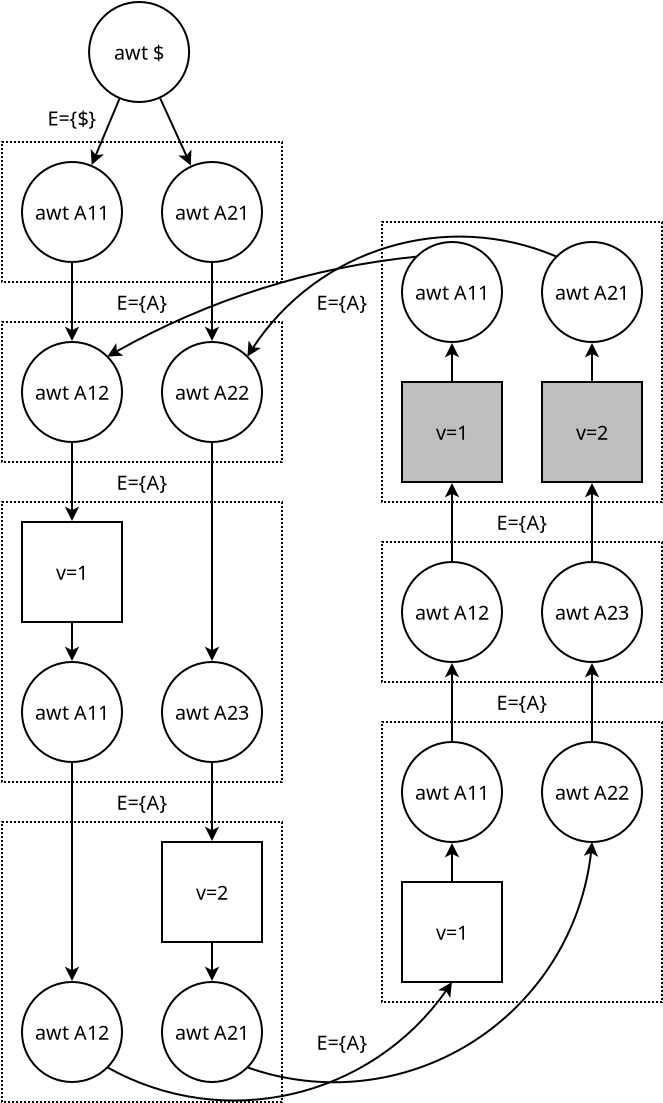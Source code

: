 <?xml version="1.0" encoding="UTF-8"?>
<dia:diagram xmlns:dia="http://www.lysator.liu.se/~alla/dia/">
  <dia:layer name="Background" visible="true" active="true">
    <dia:object type="Standard - Box" version="0" id="O0">
      <dia:attribute name="obj_pos">
        <dia:point val="53,28"/>
      </dia:attribute>
      <dia:attribute name="obj_bb">
        <dia:rectangle val="52.95,27.95;67.05,42.05"/>
      </dia:attribute>
      <dia:attribute name="elem_corner">
        <dia:point val="53,28"/>
      </dia:attribute>
      <dia:attribute name="elem_width">
        <dia:real val="14"/>
      </dia:attribute>
      <dia:attribute name="elem_height">
        <dia:real val="14"/>
      </dia:attribute>
      <dia:attribute name="border_width">
        <dia:real val="0.1"/>
      </dia:attribute>
      <dia:attribute name="show_background">
        <dia:boolean val="true"/>
      </dia:attribute>
      <dia:attribute name="line_style">
        <dia:enum val="4"/>
      </dia:attribute>
    </dia:object>
    <dia:object type="Standard - Box" version="0" id="O1">
      <dia:attribute name="obj_pos">
        <dia:point val="53,3"/>
      </dia:attribute>
      <dia:attribute name="obj_bb">
        <dia:rectangle val="52.95,2.95;67.05,17.05"/>
      </dia:attribute>
      <dia:attribute name="elem_corner">
        <dia:point val="53,3"/>
      </dia:attribute>
      <dia:attribute name="elem_width">
        <dia:real val="14"/>
      </dia:attribute>
      <dia:attribute name="elem_height">
        <dia:real val="14"/>
      </dia:attribute>
      <dia:attribute name="border_width">
        <dia:real val="0.1"/>
      </dia:attribute>
      <dia:attribute name="show_background">
        <dia:boolean val="true"/>
      </dia:attribute>
      <dia:attribute name="line_style">
        <dia:enum val="4"/>
      </dia:attribute>
    </dia:object>
    <dia:object type="Standard - Ellipse" version="0" id="O2">
      <dia:attribute name="obj_pos">
        <dia:point val="54,4"/>
      </dia:attribute>
      <dia:attribute name="obj_bb">
        <dia:rectangle val="53.95,3.95;59.05,9.05"/>
      </dia:attribute>
      <dia:attribute name="elem_corner">
        <dia:point val="54,4"/>
      </dia:attribute>
      <dia:attribute name="elem_width">
        <dia:real val="5"/>
      </dia:attribute>
      <dia:attribute name="elem_height">
        <dia:real val="5"/>
      </dia:attribute>
    </dia:object>
    <dia:object type="Standard - Text" version="1" id="O3">
      <dia:attribute name="obj_pos">
        <dia:point val="56.5,6.5"/>
      </dia:attribute>
      <dia:attribute name="obj_bb">
        <dia:rectangle val="54.477,5.924;58.523,7.076"/>
      </dia:attribute>
      <dia:attribute name="text">
        <dia:composite type="text">
          <dia:attribute name="string">
            <dia:string>#awt A11#</dia:string>
          </dia:attribute>
          <dia:attribute name="font">
            <dia:font family="sans" style="0" name="Helvetica"/>
          </dia:attribute>
          <dia:attribute name="height">
            <dia:real val="1.235"/>
          </dia:attribute>
          <dia:attribute name="pos">
            <dia:point val="56.5,6.841"/>
          </dia:attribute>
          <dia:attribute name="color">
            <dia:color val="#000000"/>
          </dia:attribute>
          <dia:attribute name="alignment">
            <dia:enum val="1"/>
          </dia:attribute>
        </dia:composite>
      </dia:attribute>
      <dia:attribute name="valign">
        <dia:enum val="2"/>
      </dia:attribute>
      <dia:connections>
        <dia:connection handle="0" to="O2" connection="8"/>
      </dia:connections>
    </dia:object>
    <dia:object type="Standard - Ellipse" version="0" id="O4">
      <dia:attribute name="obj_pos">
        <dia:point val="61,4"/>
      </dia:attribute>
      <dia:attribute name="obj_bb">
        <dia:rectangle val="60.95,3.95;66.05,9.05"/>
      </dia:attribute>
      <dia:attribute name="elem_corner">
        <dia:point val="61,4"/>
      </dia:attribute>
      <dia:attribute name="elem_width">
        <dia:real val="5"/>
      </dia:attribute>
      <dia:attribute name="elem_height">
        <dia:real val="5"/>
      </dia:attribute>
    </dia:object>
    <dia:object type="Standard - Text" version="1" id="O5">
      <dia:attribute name="obj_pos">
        <dia:point val="63.5,6.5"/>
      </dia:attribute>
      <dia:attribute name="obj_bb">
        <dia:rectangle val="61.477,5.924;65.522,7.076"/>
      </dia:attribute>
      <dia:attribute name="text">
        <dia:composite type="text">
          <dia:attribute name="string">
            <dia:string>#awt A21#</dia:string>
          </dia:attribute>
          <dia:attribute name="font">
            <dia:font family="sans" style="0" name="Helvetica"/>
          </dia:attribute>
          <dia:attribute name="height">
            <dia:real val="1.235"/>
          </dia:attribute>
          <dia:attribute name="pos">
            <dia:point val="63.5,6.841"/>
          </dia:attribute>
          <dia:attribute name="color">
            <dia:color val="#000000"/>
          </dia:attribute>
          <dia:attribute name="alignment">
            <dia:enum val="1"/>
          </dia:attribute>
        </dia:composite>
      </dia:attribute>
      <dia:attribute name="valign">
        <dia:enum val="2"/>
      </dia:attribute>
      <dia:connections>
        <dia:connection handle="0" to="O4" connection="8"/>
      </dia:connections>
    </dia:object>
    <dia:object type="Standard - Line" version="0" id="O6">
      <dia:attribute name="obj_pos">
        <dia:point val="56.5,10.95"/>
      </dia:attribute>
      <dia:attribute name="obj_bb">
        <dia:rectangle val="56.138,8.938;56.862,11.0"/>
      </dia:attribute>
      <dia:attribute name="conn_endpoints">
        <dia:point val="56.5,10.95"/>
        <dia:point val="56.5,9.05"/>
      </dia:attribute>
      <dia:attribute name="numcp">
        <dia:int val="1"/>
      </dia:attribute>
      <dia:attribute name="end_arrow">
        <dia:enum val="22"/>
      </dia:attribute>
      <dia:attribute name="end_arrow_length">
        <dia:real val="0.5"/>
      </dia:attribute>
      <dia:attribute name="end_arrow_width">
        <dia:real val="0.5"/>
      </dia:attribute>
      <dia:connections>
        <dia:connection handle="0" to="O7" connection="8"/>
        <dia:connection handle="1" to="O2" connection="8"/>
      </dia:connections>
    </dia:object>
    <dia:object type="Standard - Box" version="0" id="O7">
      <dia:attribute name="obj_pos">
        <dia:point val="54,11"/>
      </dia:attribute>
      <dia:attribute name="obj_bb">
        <dia:rectangle val="53.95,10.95;59.05,16.05"/>
      </dia:attribute>
      <dia:attribute name="elem_corner">
        <dia:point val="54,11"/>
      </dia:attribute>
      <dia:attribute name="elem_width">
        <dia:real val="5"/>
      </dia:attribute>
      <dia:attribute name="elem_height">
        <dia:real val="5"/>
      </dia:attribute>
      <dia:attribute name="border_width">
        <dia:real val="0.1"/>
      </dia:attribute>
      <dia:attribute name="inner_color">
        <dia:color val="#bfbfbf"/>
      </dia:attribute>
      <dia:attribute name="show_background">
        <dia:boolean val="true"/>
      </dia:attribute>
    </dia:object>
    <dia:object type="Standard - Text" version="1" id="O8">
      <dia:attribute name="obj_pos">
        <dia:point val="56.5,13.5"/>
      </dia:attribute>
      <dia:attribute name="obj_bb">
        <dia:rectangle val="55.48,12.924;57.52,14.076"/>
      </dia:attribute>
      <dia:attribute name="text">
        <dia:composite type="text">
          <dia:attribute name="string">
            <dia:string>#v=1#</dia:string>
          </dia:attribute>
          <dia:attribute name="font">
            <dia:font family="sans" style="0" name="Helvetica"/>
          </dia:attribute>
          <dia:attribute name="height">
            <dia:real val="1.235"/>
          </dia:attribute>
          <dia:attribute name="pos">
            <dia:point val="56.5,13.841"/>
          </dia:attribute>
          <dia:attribute name="color">
            <dia:color val="#000000"/>
          </dia:attribute>
          <dia:attribute name="alignment">
            <dia:enum val="1"/>
          </dia:attribute>
        </dia:composite>
      </dia:attribute>
      <dia:attribute name="valign">
        <dia:enum val="2"/>
      </dia:attribute>
      <dia:connections>
        <dia:connection handle="0" to="O7" connection="8"/>
      </dia:connections>
    </dia:object>
    <dia:group>
      <dia:object type="Standard - Box" version="0" id="O9">
        <dia:attribute name="obj_pos">
          <dia:point val="61,11"/>
        </dia:attribute>
        <dia:attribute name="obj_bb">
          <dia:rectangle val="60.95,10.95;66.05,16.05"/>
        </dia:attribute>
        <dia:attribute name="elem_corner">
          <dia:point val="61,11"/>
        </dia:attribute>
        <dia:attribute name="elem_width">
          <dia:real val="5"/>
        </dia:attribute>
        <dia:attribute name="elem_height">
          <dia:real val="5"/>
        </dia:attribute>
        <dia:attribute name="border_width">
          <dia:real val="0.1"/>
        </dia:attribute>
        <dia:attribute name="inner_color">
          <dia:color val="#bfbfbf"/>
        </dia:attribute>
        <dia:attribute name="show_background">
          <dia:boolean val="true"/>
        </dia:attribute>
      </dia:object>
      <dia:object type="Standard - Text" version="1" id="O10">
        <dia:attribute name="obj_pos">
          <dia:point val="63.5,13.5"/>
        </dia:attribute>
        <dia:attribute name="obj_bb">
          <dia:rectangle val="62.48,12.924;64.52,14.076"/>
        </dia:attribute>
        <dia:attribute name="text">
          <dia:composite type="text">
            <dia:attribute name="string">
              <dia:string>#v=2#</dia:string>
            </dia:attribute>
            <dia:attribute name="font">
              <dia:font family="sans" style="0" name="Helvetica"/>
            </dia:attribute>
            <dia:attribute name="height">
              <dia:real val="1.235"/>
            </dia:attribute>
            <dia:attribute name="pos">
              <dia:point val="63.5,13.841"/>
            </dia:attribute>
            <dia:attribute name="color">
              <dia:color val="#000000"/>
            </dia:attribute>
            <dia:attribute name="alignment">
              <dia:enum val="1"/>
            </dia:attribute>
          </dia:composite>
        </dia:attribute>
        <dia:attribute name="valign">
          <dia:enum val="2"/>
        </dia:attribute>
        <dia:connections>
          <dia:connection handle="0" to="O9" connection="8"/>
        </dia:connections>
      </dia:object>
    </dia:group>
    <dia:object type="Standard - Line" version="0" id="O11">
      <dia:attribute name="obj_pos">
        <dia:point val="63.5,10.95"/>
      </dia:attribute>
      <dia:attribute name="obj_bb">
        <dia:rectangle val="63.138,8.938;63.862,11.0"/>
      </dia:attribute>
      <dia:attribute name="conn_endpoints">
        <dia:point val="63.5,10.95"/>
        <dia:point val="63.5,9.05"/>
      </dia:attribute>
      <dia:attribute name="numcp">
        <dia:int val="1"/>
      </dia:attribute>
      <dia:attribute name="end_arrow">
        <dia:enum val="22"/>
      </dia:attribute>
      <dia:attribute name="end_arrow_length">
        <dia:real val="0.5"/>
      </dia:attribute>
      <dia:attribute name="end_arrow_width">
        <dia:real val="0.5"/>
      </dia:attribute>
      <dia:connections>
        <dia:connection handle="0" to="O9" connection="8"/>
        <dia:connection handle="1" to="O4" connection="8"/>
      </dia:connections>
    </dia:object>
    <dia:group>
      <dia:object type="Standard - Box" version="0" id="O12">
        <dia:attribute name="obj_pos">
          <dia:point val="34,33"/>
        </dia:attribute>
        <dia:attribute name="obj_bb">
          <dia:rectangle val="33.95,32.95;48.05,47.05"/>
        </dia:attribute>
        <dia:attribute name="elem_corner">
          <dia:point val="34,33"/>
        </dia:attribute>
        <dia:attribute name="elem_width">
          <dia:real val="14"/>
        </dia:attribute>
        <dia:attribute name="elem_height">
          <dia:real val="14"/>
        </dia:attribute>
        <dia:attribute name="border_width">
          <dia:real val="0.1"/>
        </dia:attribute>
        <dia:attribute name="show_background">
          <dia:boolean val="true"/>
        </dia:attribute>
        <dia:attribute name="line_style">
          <dia:enum val="4"/>
        </dia:attribute>
      </dia:object>
      <dia:object type="Standard - Ellipse" version="0" id="O13">
        <dia:attribute name="obj_pos">
          <dia:point val="35,41"/>
        </dia:attribute>
        <dia:attribute name="obj_bb">
          <dia:rectangle val="34.95,40.95;40.05,46.05"/>
        </dia:attribute>
        <dia:attribute name="elem_corner">
          <dia:point val="35,41"/>
        </dia:attribute>
        <dia:attribute name="elem_width">
          <dia:real val="5"/>
        </dia:attribute>
        <dia:attribute name="elem_height">
          <dia:real val="5"/>
        </dia:attribute>
      </dia:object>
      <dia:object type="Standard - Text" version="1" id="O14">
        <dia:attribute name="obj_pos">
          <dia:point val="37.5,43.5"/>
        </dia:attribute>
        <dia:attribute name="obj_bb">
          <dia:rectangle val="35.477,42.924;39.523,44.076"/>
        </dia:attribute>
        <dia:attribute name="text">
          <dia:composite type="text">
            <dia:attribute name="string">
              <dia:string>#awt A12#</dia:string>
            </dia:attribute>
            <dia:attribute name="font">
              <dia:font family="sans" style="0" name="Helvetica"/>
            </dia:attribute>
            <dia:attribute name="height">
              <dia:real val="1.235"/>
            </dia:attribute>
            <dia:attribute name="pos">
              <dia:point val="37.5,43.841"/>
            </dia:attribute>
            <dia:attribute name="color">
              <dia:color val="#000000"/>
            </dia:attribute>
            <dia:attribute name="alignment">
              <dia:enum val="1"/>
            </dia:attribute>
          </dia:composite>
        </dia:attribute>
        <dia:attribute name="valign">
          <dia:enum val="2"/>
        </dia:attribute>
        <dia:connections>
          <dia:connection handle="0" to="O13" connection="8"/>
        </dia:connections>
      </dia:object>
      <dia:object type="Standard - Ellipse" version="0" id="O15">
        <dia:attribute name="obj_pos">
          <dia:point val="42,41"/>
        </dia:attribute>
        <dia:attribute name="obj_bb">
          <dia:rectangle val="41.95,40.95;47.05,46.05"/>
        </dia:attribute>
        <dia:attribute name="elem_corner">
          <dia:point val="42,41"/>
        </dia:attribute>
        <dia:attribute name="elem_width">
          <dia:real val="5"/>
        </dia:attribute>
        <dia:attribute name="elem_height">
          <dia:real val="5"/>
        </dia:attribute>
      </dia:object>
      <dia:object type="Standard - Text" version="1" id="O16">
        <dia:attribute name="obj_pos">
          <dia:point val="44.5,43.5"/>
        </dia:attribute>
        <dia:attribute name="obj_bb">
          <dia:rectangle val="42.477,42.924;46.523,44.076"/>
        </dia:attribute>
        <dia:attribute name="text">
          <dia:composite type="text">
            <dia:attribute name="string">
              <dia:string>#awt A21#</dia:string>
            </dia:attribute>
            <dia:attribute name="font">
              <dia:font family="sans" style="0" name="Helvetica"/>
            </dia:attribute>
            <dia:attribute name="height">
              <dia:real val="1.235"/>
            </dia:attribute>
            <dia:attribute name="pos">
              <dia:point val="44.5,43.841"/>
            </dia:attribute>
            <dia:attribute name="color">
              <dia:color val="#000000"/>
            </dia:attribute>
            <dia:attribute name="alignment">
              <dia:enum val="1"/>
            </dia:attribute>
          </dia:composite>
        </dia:attribute>
        <dia:attribute name="valign">
          <dia:enum val="2"/>
        </dia:attribute>
        <dia:connections>
          <dia:connection handle="0" to="O15" connection="8"/>
        </dia:connections>
      </dia:object>
      <dia:object type="Standard - Line" version="0" id="O17">
        <dia:attribute name="obj_pos">
          <dia:point val="44.5,39.049"/>
        </dia:attribute>
        <dia:attribute name="obj_bb">
          <dia:rectangle val="44.138,38.999;44.862,41.062"/>
        </dia:attribute>
        <dia:attribute name="conn_endpoints">
          <dia:point val="44.5,39.049"/>
          <dia:point val="44.5,40.95"/>
        </dia:attribute>
        <dia:attribute name="numcp">
          <dia:int val="1"/>
        </dia:attribute>
        <dia:attribute name="end_arrow">
          <dia:enum val="22"/>
        </dia:attribute>
        <dia:attribute name="end_arrow_length">
          <dia:real val="0.5"/>
        </dia:attribute>
        <dia:attribute name="end_arrow_width">
          <dia:real val="0.5"/>
        </dia:attribute>
        <dia:connections>
          <dia:connection handle="1" to="O15" connection="8"/>
        </dia:connections>
      </dia:object>
      <dia:group>
        <dia:object type="Standard - Box" version="0" id="O18">
          <dia:attribute name="obj_pos">
            <dia:point val="42,34"/>
          </dia:attribute>
          <dia:attribute name="obj_bb">
            <dia:rectangle val="41.95,33.95;47.05,39.05"/>
          </dia:attribute>
          <dia:attribute name="elem_corner">
            <dia:point val="42,34"/>
          </dia:attribute>
          <dia:attribute name="elem_width">
            <dia:real val="5"/>
          </dia:attribute>
          <dia:attribute name="elem_height">
            <dia:real val="5"/>
          </dia:attribute>
          <dia:attribute name="show_background">
            <dia:boolean val="true"/>
          </dia:attribute>
        </dia:object>
        <dia:object type="Standard - Text" version="1" id="O19">
          <dia:attribute name="obj_pos">
            <dia:point val="44.5,36.5"/>
          </dia:attribute>
          <dia:attribute name="obj_bb">
            <dia:rectangle val="43.48,35.924;45.52,37.076"/>
          </dia:attribute>
          <dia:attribute name="text">
            <dia:composite type="text">
              <dia:attribute name="string">
                <dia:string>#v=2#</dia:string>
              </dia:attribute>
              <dia:attribute name="font">
                <dia:font family="sans" style="0" name="Helvetica"/>
              </dia:attribute>
              <dia:attribute name="height">
                <dia:real val="1.235"/>
              </dia:attribute>
              <dia:attribute name="pos">
                <dia:point val="44.5,36.841"/>
              </dia:attribute>
              <dia:attribute name="color">
                <dia:color val="#000000"/>
              </dia:attribute>
              <dia:attribute name="alignment">
                <dia:enum val="1"/>
              </dia:attribute>
            </dia:composite>
          </dia:attribute>
          <dia:attribute name="valign">
            <dia:enum val="2"/>
          </dia:attribute>
          <dia:connections>
            <dia:connection handle="0" to="O18" connection="8"/>
          </dia:connections>
        </dia:object>
      </dia:group>
    </dia:group>
    <dia:group>
      <dia:object type="Standard - Box" version="0" id="O20">
        <dia:attribute name="obj_pos">
          <dia:point val="34,17"/>
        </dia:attribute>
        <dia:attribute name="obj_bb">
          <dia:rectangle val="33.95,16.95;48.05,31.05"/>
        </dia:attribute>
        <dia:attribute name="elem_corner">
          <dia:point val="34,17"/>
        </dia:attribute>
        <dia:attribute name="elem_width">
          <dia:real val="14"/>
        </dia:attribute>
        <dia:attribute name="elem_height">
          <dia:real val="14"/>
        </dia:attribute>
        <dia:attribute name="border_width">
          <dia:real val="0.1"/>
        </dia:attribute>
        <dia:attribute name="show_background">
          <dia:boolean val="true"/>
        </dia:attribute>
        <dia:attribute name="line_style">
          <dia:enum val="4"/>
        </dia:attribute>
      </dia:object>
      <dia:object type="Standard - Ellipse" version="0" id="O21">
        <dia:attribute name="obj_pos">
          <dia:point val="35,25"/>
        </dia:attribute>
        <dia:attribute name="obj_bb">
          <dia:rectangle val="34.95,24.95;40.05,30.05"/>
        </dia:attribute>
        <dia:attribute name="elem_corner">
          <dia:point val="35,25"/>
        </dia:attribute>
        <dia:attribute name="elem_width">
          <dia:real val="5"/>
        </dia:attribute>
        <dia:attribute name="elem_height">
          <dia:real val="5"/>
        </dia:attribute>
      </dia:object>
      <dia:object type="Standard - Text" version="1" id="O22">
        <dia:attribute name="obj_pos">
          <dia:point val="37.5,27.5"/>
        </dia:attribute>
        <dia:attribute name="obj_bb">
          <dia:rectangle val="35.477,26.924;39.523,28.076"/>
        </dia:attribute>
        <dia:attribute name="text">
          <dia:composite type="text">
            <dia:attribute name="string">
              <dia:string>#awt A11#</dia:string>
            </dia:attribute>
            <dia:attribute name="font">
              <dia:font family="sans" style="0" name="Helvetica"/>
            </dia:attribute>
            <dia:attribute name="height">
              <dia:real val="1.235"/>
            </dia:attribute>
            <dia:attribute name="pos">
              <dia:point val="37.5,27.841"/>
            </dia:attribute>
            <dia:attribute name="color">
              <dia:color val="#000000"/>
            </dia:attribute>
            <dia:attribute name="alignment">
              <dia:enum val="1"/>
            </dia:attribute>
          </dia:composite>
        </dia:attribute>
        <dia:attribute name="valign">
          <dia:enum val="2"/>
        </dia:attribute>
        <dia:connections>
          <dia:connection handle="0" to="O21" connection="8"/>
        </dia:connections>
      </dia:object>
      <dia:object type="Standard - Ellipse" version="0" id="O23">
        <dia:attribute name="obj_pos">
          <dia:point val="42,25"/>
        </dia:attribute>
        <dia:attribute name="obj_bb">
          <dia:rectangle val="41.95,24.95;47.05,30.05"/>
        </dia:attribute>
        <dia:attribute name="elem_corner">
          <dia:point val="42,25"/>
        </dia:attribute>
        <dia:attribute name="elem_width">
          <dia:real val="5"/>
        </dia:attribute>
        <dia:attribute name="elem_height">
          <dia:real val="5"/>
        </dia:attribute>
      </dia:object>
      <dia:object type="Standard - Text" version="1" id="O24">
        <dia:attribute name="obj_pos">
          <dia:point val="44.5,27.5"/>
        </dia:attribute>
        <dia:attribute name="obj_bb">
          <dia:rectangle val="42.477,26.924;46.523,28.076"/>
        </dia:attribute>
        <dia:attribute name="text">
          <dia:composite type="text">
            <dia:attribute name="string">
              <dia:string>#awt A23#</dia:string>
            </dia:attribute>
            <dia:attribute name="font">
              <dia:font family="sans" style="0" name="Helvetica"/>
            </dia:attribute>
            <dia:attribute name="height">
              <dia:real val="1.235"/>
            </dia:attribute>
            <dia:attribute name="pos">
              <dia:point val="44.5,27.841"/>
            </dia:attribute>
            <dia:attribute name="color">
              <dia:color val="#000000"/>
            </dia:attribute>
            <dia:attribute name="alignment">
              <dia:enum val="1"/>
            </dia:attribute>
          </dia:composite>
        </dia:attribute>
        <dia:attribute name="valign">
          <dia:enum val="2"/>
        </dia:attribute>
        <dia:connections>
          <dia:connection handle="0" to="O23" connection="8"/>
        </dia:connections>
      </dia:object>
      <dia:group>
        <dia:object type="Standard - Box" version="0" id="O25">
          <dia:attribute name="obj_pos">
            <dia:point val="35,18"/>
          </dia:attribute>
          <dia:attribute name="obj_bb">
            <dia:rectangle val="34.95,17.95;40.05,23.05"/>
          </dia:attribute>
          <dia:attribute name="elem_corner">
            <dia:point val="35,18"/>
          </dia:attribute>
          <dia:attribute name="elem_width">
            <dia:real val="5"/>
          </dia:attribute>
          <dia:attribute name="elem_height">
            <dia:real val="5"/>
          </dia:attribute>
          <dia:attribute name="show_background">
            <dia:boolean val="true"/>
          </dia:attribute>
        </dia:object>
        <dia:object type="Standard - Text" version="1" id="O26">
          <dia:attribute name="obj_pos">
            <dia:point val="37.5,20.5"/>
          </dia:attribute>
          <dia:attribute name="obj_bb">
            <dia:rectangle val="36.48,19.924;38.52,21.076"/>
          </dia:attribute>
          <dia:attribute name="text">
            <dia:composite type="text">
              <dia:attribute name="string">
                <dia:string>#v=1#</dia:string>
              </dia:attribute>
              <dia:attribute name="font">
                <dia:font family="sans" style="0" name="Helvetica"/>
              </dia:attribute>
              <dia:attribute name="height">
                <dia:real val="1.235"/>
              </dia:attribute>
              <dia:attribute name="pos">
                <dia:point val="37.5,20.841"/>
              </dia:attribute>
              <dia:attribute name="color">
                <dia:color val="#000000"/>
              </dia:attribute>
              <dia:attribute name="alignment">
                <dia:enum val="1"/>
              </dia:attribute>
            </dia:composite>
          </dia:attribute>
          <dia:attribute name="valign">
            <dia:enum val="2"/>
          </dia:attribute>
          <dia:connections>
            <dia:connection handle="0" to="O25" connection="8"/>
          </dia:connections>
        </dia:object>
      </dia:group>
      <dia:object type="Standard - Line" version="0" id="O27">
        <dia:attribute name="obj_pos">
          <dia:point val="37.5,23.049"/>
        </dia:attribute>
        <dia:attribute name="obj_bb">
          <dia:rectangle val="37.138,22.999;37.862,25.062"/>
        </dia:attribute>
        <dia:attribute name="conn_endpoints">
          <dia:point val="37.5,23.049"/>
          <dia:point val="37.5,24.95"/>
        </dia:attribute>
        <dia:attribute name="numcp">
          <dia:int val="1"/>
        </dia:attribute>
        <dia:attribute name="end_arrow">
          <dia:enum val="22"/>
        </dia:attribute>
        <dia:attribute name="end_arrow_length">
          <dia:real val="0.5"/>
        </dia:attribute>
        <dia:attribute name="end_arrow_width">
          <dia:real val="0.5"/>
        </dia:attribute>
        <dia:connections>
          <dia:connection handle="1" to="O21" connection="8"/>
        </dia:connections>
      </dia:object>
    </dia:group>
    <dia:group>
      <dia:object type="Standard - Box" version="0" id="O28">
        <dia:attribute name="obj_pos">
          <dia:point val="53,19"/>
        </dia:attribute>
        <dia:attribute name="obj_bb">
          <dia:rectangle val="52.95,18.95;67.05,26.05"/>
        </dia:attribute>
        <dia:attribute name="elem_corner">
          <dia:point val="53,19"/>
        </dia:attribute>
        <dia:attribute name="elem_width">
          <dia:real val="14"/>
        </dia:attribute>
        <dia:attribute name="elem_height">
          <dia:real val="7"/>
        </dia:attribute>
        <dia:attribute name="border_width">
          <dia:real val="0.1"/>
        </dia:attribute>
        <dia:attribute name="show_background">
          <dia:boolean val="true"/>
        </dia:attribute>
        <dia:attribute name="line_style">
          <dia:enum val="4"/>
        </dia:attribute>
      </dia:object>
      <dia:object type="Standard - Ellipse" version="0" id="O29">
        <dia:attribute name="obj_pos">
          <dia:point val="54,20"/>
        </dia:attribute>
        <dia:attribute name="obj_bb">
          <dia:rectangle val="53.95,19.95;59.05,25.05"/>
        </dia:attribute>
        <dia:attribute name="elem_corner">
          <dia:point val="54,20"/>
        </dia:attribute>
        <dia:attribute name="elem_width">
          <dia:real val="5"/>
        </dia:attribute>
        <dia:attribute name="elem_height">
          <dia:real val="5"/>
        </dia:attribute>
      </dia:object>
      <dia:object type="Standard - Text" version="1" id="O30">
        <dia:attribute name="obj_pos">
          <dia:point val="56.5,22.5"/>
        </dia:attribute>
        <dia:attribute name="obj_bb">
          <dia:rectangle val="54.477,21.924;58.523,23.076"/>
        </dia:attribute>
        <dia:attribute name="text">
          <dia:composite type="text">
            <dia:attribute name="string">
              <dia:string>#awt A12#</dia:string>
            </dia:attribute>
            <dia:attribute name="font">
              <dia:font family="sans" style="0" name="Helvetica"/>
            </dia:attribute>
            <dia:attribute name="height">
              <dia:real val="1.235"/>
            </dia:attribute>
            <dia:attribute name="pos">
              <dia:point val="56.5,22.841"/>
            </dia:attribute>
            <dia:attribute name="color">
              <dia:color val="#000000"/>
            </dia:attribute>
            <dia:attribute name="alignment">
              <dia:enum val="1"/>
            </dia:attribute>
          </dia:composite>
        </dia:attribute>
        <dia:attribute name="valign">
          <dia:enum val="2"/>
        </dia:attribute>
        <dia:connections>
          <dia:connection handle="0" to="O29" connection="8"/>
        </dia:connections>
      </dia:object>
      <dia:object type="Standard - Ellipse" version="0" id="O31">
        <dia:attribute name="obj_pos">
          <dia:point val="61,20"/>
        </dia:attribute>
        <dia:attribute name="obj_bb">
          <dia:rectangle val="60.95,19.95;66.05,25.05"/>
        </dia:attribute>
        <dia:attribute name="elem_corner">
          <dia:point val="61,20"/>
        </dia:attribute>
        <dia:attribute name="elem_width">
          <dia:real val="5"/>
        </dia:attribute>
        <dia:attribute name="elem_height">
          <dia:real val="5"/>
        </dia:attribute>
      </dia:object>
      <dia:object type="Standard - Text" version="1" id="O32">
        <dia:attribute name="obj_pos">
          <dia:point val="63.5,22.5"/>
        </dia:attribute>
        <dia:attribute name="obj_bb">
          <dia:rectangle val="61.477,21.924;65.522,23.076"/>
        </dia:attribute>
        <dia:attribute name="text">
          <dia:composite type="text">
            <dia:attribute name="string">
              <dia:string>#awt A23#</dia:string>
            </dia:attribute>
            <dia:attribute name="font">
              <dia:font family="sans" style="0" name="Helvetica"/>
            </dia:attribute>
            <dia:attribute name="height">
              <dia:real val="1.235"/>
            </dia:attribute>
            <dia:attribute name="pos">
              <dia:point val="63.5,22.841"/>
            </dia:attribute>
            <dia:attribute name="color">
              <dia:color val="#000000"/>
            </dia:attribute>
            <dia:attribute name="alignment">
              <dia:enum val="1"/>
            </dia:attribute>
          </dia:composite>
        </dia:attribute>
        <dia:attribute name="valign">
          <dia:enum val="2"/>
        </dia:attribute>
        <dia:connections>
          <dia:connection handle="0" to="O31" connection="8"/>
        </dia:connections>
      </dia:object>
    </dia:group>
    <dia:group>
      <dia:object type="Standard - Box" version="0" id="O33">
        <dia:attribute name="obj_pos">
          <dia:point val="34,-1"/>
        </dia:attribute>
        <dia:attribute name="obj_bb">
          <dia:rectangle val="33.95,-1.05;48.05,6.05"/>
        </dia:attribute>
        <dia:attribute name="elem_corner">
          <dia:point val="34,-1"/>
        </dia:attribute>
        <dia:attribute name="elem_width">
          <dia:real val="14"/>
        </dia:attribute>
        <dia:attribute name="elem_height">
          <dia:real val="7"/>
        </dia:attribute>
        <dia:attribute name="border_width">
          <dia:real val="0.1"/>
        </dia:attribute>
        <dia:attribute name="show_background">
          <dia:boolean val="true"/>
        </dia:attribute>
        <dia:attribute name="line_style">
          <dia:enum val="4"/>
        </dia:attribute>
      </dia:object>
      <dia:object type="Standard - Ellipse" version="0" id="O34">
        <dia:attribute name="obj_pos">
          <dia:point val="35,0"/>
        </dia:attribute>
        <dia:attribute name="obj_bb">
          <dia:rectangle val="34.95,-0.05;40.05,5.05"/>
        </dia:attribute>
        <dia:attribute name="elem_corner">
          <dia:point val="35,0"/>
        </dia:attribute>
        <dia:attribute name="elem_width">
          <dia:real val="5"/>
        </dia:attribute>
        <dia:attribute name="elem_height">
          <dia:real val="5"/>
        </dia:attribute>
      </dia:object>
      <dia:object type="Standard - Text" version="1" id="O35">
        <dia:attribute name="obj_pos">
          <dia:point val="37.5,2.5"/>
        </dia:attribute>
        <dia:attribute name="obj_bb">
          <dia:rectangle val="35.477,1.924;39.523,3.076"/>
        </dia:attribute>
        <dia:attribute name="text">
          <dia:composite type="text">
            <dia:attribute name="string">
              <dia:string>#awt A11#</dia:string>
            </dia:attribute>
            <dia:attribute name="font">
              <dia:font family="sans" style="0" name="Helvetica"/>
            </dia:attribute>
            <dia:attribute name="height">
              <dia:real val="1.235"/>
            </dia:attribute>
            <dia:attribute name="pos">
              <dia:point val="37.5,2.841"/>
            </dia:attribute>
            <dia:attribute name="color">
              <dia:color val="#000000"/>
            </dia:attribute>
            <dia:attribute name="alignment">
              <dia:enum val="1"/>
            </dia:attribute>
          </dia:composite>
        </dia:attribute>
        <dia:attribute name="valign">
          <dia:enum val="2"/>
        </dia:attribute>
        <dia:connections>
          <dia:connection handle="0" to="O34" connection="8"/>
        </dia:connections>
      </dia:object>
      <dia:object type="Standard - Ellipse" version="0" id="O36">
        <dia:attribute name="obj_pos">
          <dia:point val="42,0"/>
        </dia:attribute>
        <dia:attribute name="obj_bb">
          <dia:rectangle val="41.95,-0.05;47.05,5.05"/>
        </dia:attribute>
        <dia:attribute name="elem_corner">
          <dia:point val="42,0"/>
        </dia:attribute>
        <dia:attribute name="elem_width">
          <dia:real val="5"/>
        </dia:attribute>
        <dia:attribute name="elem_height">
          <dia:real val="5"/>
        </dia:attribute>
      </dia:object>
      <dia:object type="Standard - Text" version="1" id="O37">
        <dia:attribute name="obj_pos">
          <dia:point val="44.5,2.5"/>
        </dia:attribute>
        <dia:attribute name="obj_bb">
          <dia:rectangle val="42.477,1.924;46.523,3.076"/>
        </dia:attribute>
        <dia:attribute name="text">
          <dia:composite type="text">
            <dia:attribute name="string">
              <dia:string>#awt A21#</dia:string>
            </dia:attribute>
            <dia:attribute name="font">
              <dia:font family="sans" style="0" name="Helvetica"/>
            </dia:attribute>
            <dia:attribute name="height">
              <dia:real val="1.235"/>
            </dia:attribute>
            <dia:attribute name="pos">
              <dia:point val="44.5,2.841"/>
            </dia:attribute>
            <dia:attribute name="color">
              <dia:color val="#000000"/>
            </dia:attribute>
            <dia:attribute name="alignment">
              <dia:enum val="1"/>
            </dia:attribute>
          </dia:composite>
        </dia:attribute>
        <dia:attribute name="valign">
          <dia:enum val="2"/>
        </dia:attribute>
        <dia:connections>
          <dia:connection handle="0" to="O36" connection="8"/>
        </dia:connections>
      </dia:object>
    </dia:group>
    <dia:group>
      <dia:object type="Standard - Box" version="0" id="O38">
        <dia:attribute name="obj_pos">
          <dia:point val="34,8"/>
        </dia:attribute>
        <dia:attribute name="obj_bb">
          <dia:rectangle val="33.95,7.95;48.05,15.05"/>
        </dia:attribute>
        <dia:attribute name="elem_corner">
          <dia:point val="34,8"/>
        </dia:attribute>
        <dia:attribute name="elem_width">
          <dia:real val="14"/>
        </dia:attribute>
        <dia:attribute name="elem_height">
          <dia:real val="7"/>
        </dia:attribute>
        <dia:attribute name="border_width">
          <dia:real val="0.1"/>
        </dia:attribute>
        <dia:attribute name="show_background">
          <dia:boolean val="true"/>
        </dia:attribute>
        <dia:attribute name="line_style">
          <dia:enum val="4"/>
        </dia:attribute>
      </dia:object>
      <dia:object type="Standard - Ellipse" version="0" id="O39">
        <dia:attribute name="obj_pos">
          <dia:point val="35,9"/>
        </dia:attribute>
        <dia:attribute name="obj_bb">
          <dia:rectangle val="34.95,8.95;40.05,14.05"/>
        </dia:attribute>
        <dia:attribute name="elem_corner">
          <dia:point val="35,9"/>
        </dia:attribute>
        <dia:attribute name="elem_width">
          <dia:real val="5"/>
        </dia:attribute>
        <dia:attribute name="elem_height">
          <dia:real val="5"/>
        </dia:attribute>
      </dia:object>
      <dia:object type="Standard - Text" version="1" id="O40">
        <dia:attribute name="obj_pos">
          <dia:point val="37.5,11.5"/>
        </dia:attribute>
        <dia:attribute name="obj_bb">
          <dia:rectangle val="35.477,10.924;39.523,12.076"/>
        </dia:attribute>
        <dia:attribute name="text">
          <dia:composite type="text">
            <dia:attribute name="string">
              <dia:string>#awt A12#</dia:string>
            </dia:attribute>
            <dia:attribute name="font">
              <dia:font family="sans" style="0" name="Helvetica"/>
            </dia:attribute>
            <dia:attribute name="height">
              <dia:real val="1.235"/>
            </dia:attribute>
            <dia:attribute name="pos">
              <dia:point val="37.5,11.841"/>
            </dia:attribute>
            <dia:attribute name="color">
              <dia:color val="#000000"/>
            </dia:attribute>
            <dia:attribute name="alignment">
              <dia:enum val="1"/>
            </dia:attribute>
          </dia:composite>
        </dia:attribute>
        <dia:attribute name="valign">
          <dia:enum val="2"/>
        </dia:attribute>
        <dia:connections>
          <dia:connection handle="0" to="O39" connection="8"/>
        </dia:connections>
      </dia:object>
      <dia:object type="Standard - Ellipse" version="0" id="O41">
        <dia:attribute name="obj_pos">
          <dia:point val="42,9"/>
        </dia:attribute>
        <dia:attribute name="obj_bb">
          <dia:rectangle val="41.95,8.95;47.05,14.05"/>
        </dia:attribute>
        <dia:attribute name="elem_corner">
          <dia:point val="42,9"/>
        </dia:attribute>
        <dia:attribute name="elem_width">
          <dia:real val="5"/>
        </dia:attribute>
        <dia:attribute name="elem_height">
          <dia:real val="5"/>
        </dia:attribute>
      </dia:object>
      <dia:object type="Standard - Text" version="1" id="O42">
        <dia:attribute name="obj_pos">
          <dia:point val="44.5,11.5"/>
        </dia:attribute>
        <dia:attribute name="obj_bb">
          <dia:rectangle val="42.477,10.924;46.523,12.076"/>
        </dia:attribute>
        <dia:attribute name="text">
          <dia:composite type="text">
            <dia:attribute name="string">
              <dia:string>#awt A22#</dia:string>
            </dia:attribute>
            <dia:attribute name="font">
              <dia:font family="sans" style="0" name="Helvetica"/>
            </dia:attribute>
            <dia:attribute name="height">
              <dia:real val="1.235"/>
            </dia:attribute>
            <dia:attribute name="pos">
              <dia:point val="44.5,11.841"/>
            </dia:attribute>
            <dia:attribute name="color">
              <dia:color val="#000000"/>
            </dia:attribute>
            <dia:attribute name="alignment">
              <dia:enum val="1"/>
            </dia:attribute>
          </dia:composite>
        </dia:attribute>
        <dia:attribute name="valign">
          <dia:enum val="2"/>
        </dia:attribute>
        <dia:connections>
          <dia:connection handle="0" to="O41" connection="8"/>
        </dia:connections>
      </dia:object>
    </dia:group>
    <dia:object type="Standard - Line" version="0" id="O43">
      <dia:attribute name="obj_pos">
        <dia:point val="39.868,-3.148"/>
      </dia:attribute>
      <dia:attribute name="obj_bb">
        <dia:rectangle val="38.378,-3.213;39.933,0.251"/>
      </dia:attribute>
      <dia:attribute name="conn_endpoints">
        <dia:point val="39.868,-3.148"/>
        <dia:point val="38.486,0.148"/>
      </dia:attribute>
      <dia:attribute name="numcp">
        <dia:int val="1"/>
      </dia:attribute>
      <dia:attribute name="end_arrow">
        <dia:enum val="22"/>
      </dia:attribute>
      <dia:attribute name="end_arrow_length">
        <dia:real val="0.5"/>
      </dia:attribute>
      <dia:attribute name="end_arrow_width">
        <dia:real val="0.5"/>
      </dia:attribute>
      <dia:connections>
        <dia:connection handle="0" to="O67" connection="8"/>
        <dia:connection handle="1" to="O34" connection="8"/>
      </dia:connections>
    </dia:object>
    <dia:object type="Standard - Line" version="0" id="O44">
      <dia:attribute name="obj_pos">
        <dia:point val="41.911,-3.179"/>
      </dia:attribute>
      <dia:attribute name="obj_bb">
        <dia:rectangle val="41.845,-3.246;43.533,0.281"/>
      </dia:attribute>
      <dia:attribute name="conn_endpoints">
        <dia:point val="41.911,-3.179"/>
        <dia:point val="43.442,0.179"/>
      </dia:attribute>
      <dia:attribute name="numcp">
        <dia:int val="1"/>
      </dia:attribute>
      <dia:attribute name="end_arrow">
        <dia:enum val="22"/>
      </dia:attribute>
      <dia:attribute name="end_arrow_length">
        <dia:real val="0.5"/>
      </dia:attribute>
      <dia:attribute name="end_arrow_width">
        <dia:real val="0.5"/>
      </dia:attribute>
      <dia:connections>
        <dia:connection handle="0" to="O67" connection="8"/>
        <dia:connection handle="1" to="O36" connection="8"/>
      </dia:connections>
    </dia:object>
    <dia:object type="Standard - Line" version="0" id="O45">
      <dia:attribute name="obj_pos">
        <dia:point val="44.5,5.05"/>
      </dia:attribute>
      <dia:attribute name="obj_bb">
        <dia:rectangle val="44.138,5.0;44.862,9.062"/>
      </dia:attribute>
      <dia:attribute name="conn_endpoints">
        <dia:point val="44.5,5.05"/>
        <dia:point val="44.5,8.95"/>
      </dia:attribute>
      <dia:attribute name="numcp">
        <dia:int val="1"/>
      </dia:attribute>
      <dia:attribute name="end_arrow">
        <dia:enum val="22"/>
      </dia:attribute>
      <dia:attribute name="end_arrow_length">
        <dia:real val="0.5"/>
      </dia:attribute>
      <dia:attribute name="end_arrow_width">
        <dia:real val="0.5"/>
      </dia:attribute>
      <dia:connections>
        <dia:connection handle="0" to="O36" connection="8"/>
        <dia:connection handle="1" to="O41" connection="8"/>
      </dia:connections>
    </dia:object>
    <dia:object type="Standard - Line" version="0" id="O46">
      <dia:attribute name="obj_pos">
        <dia:point val="37.5,5.05"/>
      </dia:attribute>
      <dia:attribute name="obj_bb">
        <dia:rectangle val="37.138,5.0;37.862,9.062"/>
      </dia:attribute>
      <dia:attribute name="conn_endpoints">
        <dia:point val="37.5,5.05"/>
        <dia:point val="37.5,8.95"/>
      </dia:attribute>
      <dia:attribute name="numcp">
        <dia:int val="1"/>
      </dia:attribute>
      <dia:attribute name="end_arrow">
        <dia:enum val="22"/>
      </dia:attribute>
      <dia:attribute name="end_arrow_length">
        <dia:real val="0.5"/>
      </dia:attribute>
      <dia:attribute name="end_arrow_width">
        <dia:real val="0.5"/>
      </dia:attribute>
      <dia:connections>
        <dia:connection handle="0" to="O34" connection="8"/>
        <dia:connection handle="1" to="O39" connection="8"/>
      </dia:connections>
    </dia:object>
    <dia:object type="Standard - Line" version="0" id="O47">
      <dia:attribute name="obj_pos">
        <dia:point val="44.5,14.049"/>
      </dia:attribute>
      <dia:attribute name="obj_bb">
        <dia:rectangle val="44.138,13.999;44.862,25.063"/>
      </dia:attribute>
      <dia:attribute name="conn_endpoints">
        <dia:point val="44.5,14.049"/>
        <dia:point val="44.5,24.951"/>
      </dia:attribute>
      <dia:attribute name="numcp">
        <dia:int val="1"/>
      </dia:attribute>
      <dia:attribute name="end_arrow">
        <dia:enum val="22"/>
      </dia:attribute>
      <dia:attribute name="end_arrow_length">
        <dia:real val="0.5"/>
      </dia:attribute>
      <dia:attribute name="end_arrow_width">
        <dia:real val="0.5"/>
      </dia:attribute>
      <dia:connections>
        <dia:connection handle="0" to="O41" connection="8"/>
        <dia:connection handle="1" to="O23" connection="8"/>
      </dia:connections>
    </dia:object>
    <dia:object type="Standard - Line" version="0" id="O48">
      <dia:attribute name="obj_pos">
        <dia:point val="37.5,14.05"/>
      </dia:attribute>
      <dia:attribute name="obj_bb">
        <dia:rectangle val="37.138,14.0;37.862,18.062"/>
      </dia:attribute>
      <dia:attribute name="conn_endpoints">
        <dia:point val="37.5,14.05"/>
        <dia:point val="37.5,17.95"/>
      </dia:attribute>
      <dia:attribute name="numcp">
        <dia:int val="1"/>
      </dia:attribute>
      <dia:attribute name="end_arrow">
        <dia:enum val="22"/>
      </dia:attribute>
      <dia:attribute name="end_arrow_length">
        <dia:real val="0.5"/>
      </dia:attribute>
      <dia:attribute name="end_arrow_width">
        <dia:real val="0.5"/>
      </dia:attribute>
      <dia:connections>
        <dia:connection handle="0" to="O39" connection="8"/>
        <dia:connection handle="1" to="O25" connection="8"/>
      </dia:connections>
    </dia:object>
    <dia:object type="Standard - Line" version="0" id="O49">
      <dia:attribute name="obj_pos">
        <dia:point val="56.5,19.95"/>
      </dia:attribute>
      <dia:attribute name="obj_bb">
        <dia:rectangle val="56.138,15.938;56.862,20.0"/>
      </dia:attribute>
      <dia:attribute name="conn_endpoints">
        <dia:point val="56.5,19.95"/>
        <dia:point val="56.5,16.05"/>
      </dia:attribute>
      <dia:attribute name="numcp">
        <dia:int val="1"/>
      </dia:attribute>
      <dia:attribute name="end_arrow">
        <dia:enum val="22"/>
      </dia:attribute>
      <dia:attribute name="end_arrow_length">
        <dia:real val="0.5"/>
      </dia:attribute>
      <dia:attribute name="end_arrow_width">
        <dia:real val="0.5"/>
      </dia:attribute>
      <dia:connections>
        <dia:connection handle="0" to="O29" connection="8"/>
        <dia:connection handle="1" to="O7" connection="8"/>
      </dia:connections>
    </dia:object>
    <dia:object type="Standard - Line" version="0" id="O50">
      <dia:attribute name="obj_pos">
        <dia:point val="63.5,19.95"/>
      </dia:attribute>
      <dia:attribute name="obj_bb">
        <dia:rectangle val="63.138,15.938;63.862,20.0"/>
      </dia:attribute>
      <dia:attribute name="conn_endpoints">
        <dia:point val="63.5,19.95"/>
        <dia:point val="63.5,16.05"/>
      </dia:attribute>
      <dia:attribute name="numcp">
        <dia:int val="1"/>
      </dia:attribute>
      <dia:attribute name="end_arrow">
        <dia:enum val="22"/>
      </dia:attribute>
      <dia:attribute name="end_arrow_length">
        <dia:real val="0.5"/>
      </dia:attribute>
      <dia:attribute name="end_arrow_width">
        <dia:real val="0.5"/>
      </dia:attribute>
      <dia:connections>
        <dia:connection handle="0" to="O31" connection="8"/>
        <dia:connection handle="1" to="O9" connection="8"/>
      </dia:connections>
    </dia:object>
    <dia:object type="Standard - Line" version="0" id="O51">
      <dia:attribute name="obj_pos">
        <dia:point val="56.5,28.95"/>
      </dia:attribute>
      <dia:attribute name="obj_bb">
        <dia:rectangle val="56.138,24.938;56.862,29.0"/>
      </dia:attribute>
      <dia:attribute name="conn_endpoints">
        <dia:point val="56.5,28.95"/>
        <dia:point val="56.5,25.05"/>
      </dia:attribute>
      <dia:attribute name="numcp">
        <dia:int val="1"/>
      </dia:attribute>
      <dia:attribute name="end_arrow">
        <dia:enum val="22"/>
      </dia:attribute>
      <dia:attribute name="end_arrow_length">
        <dia:real val="0.5"/>
      </dia:attribute>
      <dia:attribute name="end_arrow_width">
        <dia:real val="0.5"/>
      </dia:attribute>
      <dia:connections>
        <dia:connection handle="0" to="O69" connection="8"/>
        <dia:connection handle="1" to="O29" connection="8"/>
      </dia:connections>
    </dia:object>
    <dia:object type="Standard - Line" version="0" id="O52">
      <dia:attribute name="obj_pos">
        <dia:point val="63.5,28.95"/>
      </dia:attribute>
      <dia:attribute name="obj_bb">
        <dia:rectangle val="63.138,24.938;63.862,29.0"/>
      </dia:attribute>
      <dia:attribute name="conn_endpoints">
        <dia:point val="63.5,28.95"/>
        <dia:point val="63.5,25.05"/>
      </dia:attribute>
      <dia:attribute name="numcp">
        <dia:int val="1"/>
      </dia:attribute>
      <dia:attribute name="end_arrow">
        <dia:enum val="22"/>
      </dia:attribute>
      <dia:attribute name="end_arrow_length">
        <dia:real val="0.5"/>
      </dia:attribute>
      <dia:attribute name="end_arrow_width">
        <dia:real val="0.5"/>
      </dia:attribute>
      <dia:connections>
        <dia:connection handle="0" to="O71" connection="8"/>
        <dia:connection handle="1" to="O31" connection="8"/>
      </dia:connections>
    </dia:object>
    <dia:object type="Standard - Arc" version="0" id="O53">
      <dia:attribute name="obj_pos">
        <dia:point val="39.268,45.268"/>
      </dia:attribute>
      <dia:attribute name="obj_bb">
        <dia:rectangle val="39.207,40.939;56.561,46.976"/>
      </dia:attribute>
      <dia:attribute name="conn_endpoints">
        <dia:point val="39.268,45.268"/>
        <dia:point val="56.5,41"/>
      </dia:attribute>
      <dia:attribute name="curve_distance">
        <dia:real val="3.515"/>
      </dia:attribute>
      <dia:attribute name="end_arrow">
        <dia:enum val="22"/>
      </dia:attribute>
      <dia:attribute name="end_arrow_length">
        <dia:real val="0.5"/>
      </dia:attribute>
      <dia:attribute name="end_arrow_width">
        <dia:real val="0.5"/>
      </dia:attribute>
      <dia:connections>
        <dia:connection handle="0" to="O13" connection="7"/>
        <dia:connection handle="1" to="O74" connection="6"/>
      </dia:connections>
    </dia:object>
    <dia:object type="Standard - Arc" version="0" id="O54">
      <dia:attribute name="obj_pos">
        <dia:point val="46.268,45.268"/>
      </dia:attribute>
      <dia:attribute name="obj_bb">
        <dia:rectangle val="46.199,33.931;63.809,46.063"/>
      </dia:attribute>
      <dia:attribute name="conn_endpoints">
        <dia:point val="46.268,45.268"/>
        <dia:point val="63.5,34"/>
      </dia:attribute>
      <dia:attribute name="curve_distance">
        <dia:real val="5.102"/>
      </dia:attribute>
      <dia:attribute name="end_arrow">
        <dia:enum val="22"/>
      </dia:attribute>
      <dia:attribute name="end_arrow_length">
        <dia:real val="0.5"/>
      </dia:attribute>
      <dia:attribute name="end_arrow_width">
        <dia:real val="0.5"/>
      </dia:attribute>
      <dia:connections>
        <dia:connection handle="0" to="O15" connection="7"/>
        <dia:connection handle="1" to="O71" connection="6"/>
      </dia:connections>
    </dia:object>
    <dia:object type="Standard - Arc" version="0" id="O55">
      <dia:attribute name="obj_pos">
        <dia:point val="61.732,4.732"/>
      </dia:attribute>
      <dia:attribute name="obj_bb">
        <dia:rectangle val="46.205,3.681;61.795,9.795"/>
      </dia:attribute>
      <dia:attribute name="conn_endpoints">
        <dia:point val="61.732,4.732"/>
        <dia:point val="46.268,9.732"/>
      </dia:attribute>
      <dia:attribute name="curve_distance">
        <dia:real val="3.05"/>
      </dia:attribute>
      <dia:attribute name="end_arrow">
        <dia:enum val="22"/>
      </dia:attribute>
      <dia:attribute name="end_arrow_length">
        <dia:real val="0.5"/>
      </dia:attribute>
      <dia:attribute name="end_arrow_width">
        <dia:real val="0.5"/>
      </dia:attribute>
      <dia:connections>
        <dia:connection handle="0" to="O4" connection="0"/>
        <dia:connection handle="1" to="O41" connection="2"/>
      </dia:connections>
    </dia:object>
    <dia:object type="Standard - Arc" version="0" id="O56">
      <dia:attribute name="obj_pos">
        <dia:point val="54.732,4.732"/>
      </dia:attribute>
      <dia:attribute name="obj_bb">
        <dia:rectangle val="39.205,4.669;54.795,9.795"/>
      </dia:attribute>
      <dia:attribute name="conn_endpoints">
        <dia:point val="54.732,4.732"/>
        <dia:point val="39.268,9.732"/>
      </dia:attribute>
      <dia:attribute name="curve_distance">
        <dia:real val="0.869"/>
      </dia:attribute>
      <dia:attribute name="end_arrow">
        <dia:enum val="22"/>
      </dia:attribute>
      <dia:attribute name="end_arrow_length">
        <dia:real val="0.5"/>
      </dia:attribute>
      <dia:attribute name="end_arrow_width">
        <dia:real val="0.5"/>
      </dia:attribute>
      <dia:connections>
        <dia:connection handle="0" to="O2" connection="0"/>
        <dia:connection handle="1" to="O39" connection="2"/>
      </dia:connections>
    </dia:object>
    <dia:object type="Standard - Line" version="0" id="O57">
      <dia:attribute name="obj_pos">
        <dia:point val="44.5,30.05"/>
      </dia:attribute>
      <dia:attribute name="obj_bb">
        <dia:rectangle val="44.138,30.0;44.862,34.062"/>
      </dia:attribute>
      <dia:attribute name="conn_endpoints">
        <dia:point val="44.5,30.05"/>
        <dia:point val="44.5,33.95"/>
      </dia:attribute>
      <dia:attribute name="numcp">
        <dia:int val="1"/>
      </dia:attribute>
      <dia:attribute name="end_arrow">
        <dia:enum val="22"/>
      </dia:attribute>
      <dia:attribute name="end_arrow_length">
        <dia:real val="0.5"/>
      </dia:attribute>
      <dia:attribute name="end_arrow_width">
        <dia:real val="0.5"/>
      </dia:attribute>
      <dia:connections>
        <dia:connection handle="0" to="O23" connection="8"/>
        <dia:connection handle="1" to="O18" connection="8"/>
      </dia:connections>
    </dia:object>
    <dia:object type="Standard - Line" version="0" id="O58">
      <dia:attribute name="obj_pos">
        <dia:point val="37.5,30.049"/>
      </dia:attribute>
      <dia:attribute name="obj_bb">
        <dia:rectangle val="37.138,29.999;37.862,41.063"/>
      </dia:attribute>
      <dia:attribute name="conn_endpoints">
        <dia:point val="37.5,30.049"/>
        <dia:point val="37.5,40.951"/>
      </dia:attribute>
      <dia:attribute name="numcp">
        <dia:int val="1"/>
      </dia:attribute>
      <dia:attribute name="end_arrow">
        <dia:enum val="22"/>
      </dia:attribute>
      <dia:attribute name="end_arrow_length">
        <dia:real val="0.5"/>
      </dia:attribute>
      <dia:attribute name="end_arrow_width">
        <dia:real val="0.5"/>
      </dia:attribute>
      <dia:connections>
        <dia:connection handle="0" to="O21" connection="8"/>
        <dia:connection handle="1" to="O13" connection="8"/>
      </dia:connections>
    </dia:object>
    <dia:object type="Standard - Text" version="1" id="O59">
      <dia:attribute name="obj_pos">
        <dia:point val="60,18"/>
      </dia:attribute>
      <dia:attribute name="obj_bb">
        <dia:rectangle val="58.309,17.424;61.691,18.576"/>
      </dia:attribute>
      <dia:attribute name="text">
        <dia:composite type="text">
          <dia:attribute name="string">
            <dia:string>#E={A}#</dia:string>
          </dia:attribute>
          <dia:attribute name="font">
            <dia:font family="sans" style="0" name="Helvetica"/>
          </dia:attribute>
          <dia:attribute name="height">
            <dia:real val="1.235"/>
          </dia:attribute>
          <dia:attribute name="pos">
            <dia:point val="60,18.341"/>
          </dia:attribute>
          <dia:attribute name="color">
            <dia:color val="#000000"/>
          </dia:attribute>
          <dia:attribute name="alignment">
            <dia:enum val="1"/>
          </dia:attribute>
        </dia:composite>
      </dia:attribute>
      <dia:attribute name="valign">
        <dia:enum val="2"/>
      </dia:attribute>
    </dia:object>
    <dia:object type="Standard - Text" version="1" id="O60">
      <dia:attribute name="obj_pos">
        <dia:point val="60,27"/>
      </dia:attribute>
      <dia:attribute name="obj_bb">
        <dia:rectangle val="58.309,26.424;61.691,27.576"/>
      </dia:attribute>
      <dia:attribute name="text">
        <dia:composite type="text">
          <dia:attribute name="string">
            <dia:string>#E={A}#</dia:string>
          </dia:attribute>
          <dia:attribute name="font">
            <dia:font family="sans" style="0" name="Helvetica"/>
          </dia:attribute>
          <dia:attribute name="height">
            <dia:real val="1.235"/>
          </dia:attribute>
          <dia:attribute name="pos">
            <dia:point val="60,27.341"/>
          </dia:attribute>
          <dia:attribute name="color">
            <dia:color val="#000000"/>
          </dia:attribute>
          <dia:attribute name="alignment">
            <dia:enum val="1"/>
          </dia:attribute>
        </dia:composite>
      </dia:attribute>
      <dia:attribute name="valign">
        <dia:enum val="2"/>
      </dia:attribute>
    </dia:object>
    <dia:object type="Standard - Text" version="1" id="O61">
      <dia:attribute name="obj_pos">
        <dia:point val="51,7"/>
      </dia:attribute>
      <dia:attribute name="obj_bb">
        <dia:rectangle val="49.309,6.424;52.691,7.576"/>
      </dia:attribute>
      <dia:attribute name="text">
        <dia:composite type="text">
          <dia:attribute name="string">
            <dia:string>#E={A}#</dia:string>
          </dia:attribute>
          <dia:attribute name="font">
            <dia:font family="sans" style="0" name="Helvetica"/>
          </dia:attribute>
          <dia:attribute name="height">
            <dia:real val="1.235"/>
          </dia:attribute>
          <dia:attribute name="pos">
            <dia:point val="51,7.341"/>
          </dia:attribute>
          <dia:attribute name="color">
            <dia:color val="#000000"/>
          </dia:attribute>
          <dia:attribute name="alignment">
            <dia:enum val="1"/>
          </dia:attribute>
        </dia:composite>
      </dia:attribute>
      <dia:attribute name="valign">
        <dia:enum val="2"/>
      </dia:attribute>
    </dia:object>
    <dia:object type="Standard - Text" version="1" id="O62">
      <dia:attribute name="obj_pos">
        <dia:point val="37.505,-2.212"/>
      </dia:attribute>
      <dia:attribute name="obj_bb">
        <dia:rectangle val="35.837,-2.788;39.172,-1.636"/>
      </dia:attribute>
      <dia:attribute name="text">
        <dia:composite type="text">
          <dia:attribute name="string">
            <dia:string>#E={$}#</dia:string>
          </dia:attribute>
          <dia:attribute name="font">
            <dia:font family="sans" style="0" name="Helvetica"/>
          </dia:attribute>
          <dia:attribute name="height">
            <dia:real val="1.235"/>
          </dia:attribute>
          <dia:attribute name="pos">
            <dia:point val="37.505,-1.871"/>
          </dia:attribute>
          <dia:attribute name="color">
            <dia:color val="#000000"/>
          </dia:attribute>
          <dia:attribute name="alignment">
            <dia:enum val="1"/>
          </dia:attribute>
        </dia:composite>
      </dia:attribute>
      <dia:attribute name="valign">
        <dia:enum val="2"/>
      </dia:attribute>
    </dia:object>
    <dia:object type="Standard - Text" version="1" id="O63">
      <dia:attribute name="obj_pos">
        <dia:point val="41,7"/>
      </dia:attribute>
      <dia:attribute name="obj_bb">
        <dia:rectangle val="39.309,6.424;42.691,7.576"/>
      </dia:attribute>
      <dia:attribute name="text">
        <dia:composite type="text">
          <dia:attribute name="string">
            <dia:string>#E={A}#</dia:string>
          </dia:attribute>
          <dia:attribute name="font">
            <dia:font family="sans" style="0" name="Helvetica"/>
          </dia:attribute>
          <dia:attribute name="height">
            <dia:real val="1.235"/>
          </dia:attribute>
          <dia:attribute name="pos">
            <dia:point val="41,7.341"/>
          </dia:attribute>
          <dia:attribute name="color">
            <dia:color val="#000000"/>
          </dia:attribute>
          <dia:attribute name="alignment">
            <dia:enum val="1"/>
          </dia:attribute>
        </dia:composite>
      </dia:attribute>
      <dia:attribute name="valign">
        <dia:enum val="2"/>
      </dia:attribute>
    </dia:object>
    <dia:object type="Standard - Text" version="1" id="O64">
      <dia:attribute name="obj_pos">
        <dia:point val="41,16"/>
      </dia:attribute>
      <dia:attribute name="obj_bb">
        <dia:rectangle val="39.309,15.424;42.691,16.576"/>
      </dia:attribute>
      <dia:attribute name="text">
        <dia:composite type="text">
          <dia:attribute name="string">
            <dia:string>#E={A}#</dia:string>
          </dia:attribute>
          <dia:attribute name="font">
            <dia:font family="sans" style="0" name="Helvetica"/>
          </dia:attribute>
          <dia:attribute name="height">
            <dia:real val="1.235"/>
          </dia:attribute>
          <dia:attribute name="pos">
            <dia:point val="41,16.341"/>
          </dia:attribute>
          <dia:attribute name="color">
            <dia:color val="#000000"/>
          </dia:attribute>
          <dia:attribute name="alignment">
            <dia:enum val="1"/>
          </dia:attribute>
        </dia:composite>
      </dia:attribute>
      <dia:attribute name="valign">
        <dia:enum val="2"/>
      </dia:attribute>
    </dia:object>
    <dia:object type="Standard - Text" version="1" id="O65">
      <dia:attribute name="obj_pos">
        <dia:point val="41,32"/>
      </dia:attribute>
      <dia:attribute name="obj_bb">
        <dia:rectangle val="39.309,31.424;42.691,32.576"/>
      </dia:attribute>
      <dia:attribute name="text">
        <dia:composite type="text">
          <dia:attribute name="string">
            <dia:string>#E={A}#</dia:string>
          </dia:attribute>
          <dia:attribute name="font">
            <dia:font family="sans" style="0" name="Helvetica"/>
          </dia:attribute>
          <dia:attribute name="height">
            <dia:real val="1.235"/>
          </dia:attribute>
          <dia:attribute name="pos">
            <dia:point val="41,32.341"/>
          </dia:attribute>
          <dia:attribute name="color">
            <dia:color val="#000000"/>
          </dia:attribute>
          <dia:attribute name="alignment">
            <dia:enum val="1"/>
          </dia:attribute>
        </dia:composite>
      </dia:attribute>
      <dia:attribute name="valign">
        <dia:enum val="2"/>
      </dia:attribute>
    </dia:object>
    <dia:object type="Standard - Text" version="1" id="O66">
      <dia:attribute name="obj_pos">
        <dia:point val="51,44"/>
      </dia:attribute>
      <dia:attribute name="obj_bb">
        <dia:rectangle val="49.309,43.424;52.691,44.576"/>
      </dia:attribute>
      <dia:attribute name="text">
        <dia:composite type="text">
          <dia:attribute name="string">
            <dia:string>#E={A}#</dia:string>
          </dia:attribute>
          <dia:attribute name="font">
            <dia:font family="sans" style="0" name="Helvetica"/>
          </dia:attribute>
          <dia:attribute name="height">
            <dia:real val="1.235"/>
          </dia:attribute>
          <dia:attribute name="pos">
            <dia:point val="51,44.341"/>
          </dia:attribute>
          <dia:attribute name="color">
            <dia:color val="#000000"/>
          </dia:attribute>
          <dia:attribute name="alignment">
            <dia:enum val="1"/>
          </dia:attribute>
        </dia:composite>
      </dia:attribute>
      <dia:attribute name="valign">
        <dia:enum val="2"/>
      </dia:attribute>
    </dia:object>
    <dia:object type="Standard - Ellipse" version="0" id="O67">
      <dia:attribute name="obj_pos">
        <dia:point val="38.354,-8"/>
      </dia:attribute>
      <dia:attribute name="obj_bb">
        <dia:rectangle val="38.304,-8.05;43.404,-2.95"/>
      </dia:attribute>
      <dia:attribute name="elem_corner">
        <dia:point val="38.354,-8"/>
      </dia:attribute>
      <dia:attribute name="elem_width">
        <dia:real val="5"/>
      </dia:attribute>
      <dia:attribute name="elem_height">
        <dia:real val="5"/>
      </dia:attribute>
    </dia:object>
    <dia:object type="Standard - Text" version="1" id="O68">
      <dia:attribute name="obj_pos">
        <dia:point val="40.854,-5.5"/>
      </dia:attribute>
      <dia:attribute name="obj_bb">
        <dia:rectangle val="39.482,-6.076;42.225,-4.924"/>
      </dia:attribute>
      <dia:attribute name="text">
        <dia:composite type="text">
          <dia:attribute name="string">
            <dia:string>#awt $#</dia:string>
          </dia:attribute>
          <dia:attribute name="font">
            <dia:font family="sans" style="0" name="Helvetica"/>
          </dia:attribute>
          <dia:attribute name="height">
            <dia:real val="1.235"/>
          </dia:attribute>
          <dia:attribute name="pos">
            <dia:point val="40.854,-5.159"/>
          </dia:attribute>
          <dia:attribute name="color">
            <dia:color val="#000000"/>
          </dia:attribute>
          <dia:attribute name="alignment">
            <dia:enum val="1"/>
          </dia:attribute>
        </dia:composite>
      </dia:attribute>
      <dia:attribute name="valign">
        <dia:enum val="2"/>
      </dia:attribute>
      <dia:connections>
        <dia:connection handle="0" to="O67" connection="8"/>
      </dia:connections>
    </dia:object>
    <dia:object type="Standard - Ellipse" version="0" id="O69">
      <dia:attribute name="obj_pos">
        <dia:point val="54,29"/>
      </dia:attribute>
      <dia:attribute name="obj_bb">
        <dia:rectangle val="53.95,28.95;59.05,34.05"/>
      </dia:attribute>
      <dia:attribute name="elem_corner">
        <dia:point val="54,29"/>
      </dia:attribute>
      <dia:attribute name="elem_width">
        <dia:real val="5"/>
      </dia:attribute>
      <dia:attribute name="elem_height">
        <dia:real val="5"/>
      </dia:attribute>
    </dia:object>
    <dia:object type="Standard - Text" version="1" id="O70">
      <dia:attribute name="obj_pos">
        <dia:point val="56.5,31.5"/>
      </dia:attribute>
      <dia:attribute name="obj_bb">
        <dia:rectangle val="54.477,30.924;58.523,32.076"/>
      </dia:attribute>
      <dia:attribute name="text">
        <dia:composite type="text">
          <dia:attribute name="string">
            <dia:string>#awt A11#</dia:string>
          </dia:attribute>
          <dia:attribute name="font">
            <dia:font family="sans" style="0" name="Helvetica"/>
          </dia:attribute>
          <dia:attribute name="height">
            <dia:real val="1.235"/>
          </dia:attribute>
          <dia:attribute name="pos">
            <dia:point val="56.5,31.841"/>
          </dia:attribute>
          <dia:attribute name="color">
            <dia:color val="#000000"/>
          </dia:attribute>
          <dia:attribute name="alignment">
            <dia:enum val="1"/>
          </dia:attribute>
        </dia:composite>
      </dia:attribute>
      <dia:attribute name="valign">
        <dia:enum val="2"/>
      </dia:attribute>
      <dia:connections>
        <dia:connection handle="0" to="O69" connection="8"/>
      </dia:connections>
    </dia:object>
    <dia:object type="Standard - Ellipse" version="0" id="O71">
      <dia:attribute name="obj_pos">
        <dia:point val="61,29"/>
      </dia:attribute>
      <dia:attribute name="obj_bb">
        <dia:rectangle val="60.95,28.95;66.05,34.05"/>
      </dia:attribute>
      <dia:attribute name="elem_corner">
        <dia:point val="61,29"/>
      </dia:attribute>
      <dia:attribute name="elem_width">
        <dia:real val="5"/>
      </dia:attribute>
      <dia:attribute name="elem_height">
        <dia:real val="5"/>
      </dia:attribute>
    </dia:object>
    <dia:object type="Standard - Text" version="1" id="O72">
      <dia:attribute name="obj_pos">
        <dia:point val="63.5,31.5"/>
      </dia:attribute>
      <dia:attribute name="obj_bb">
        <dia:rectangle val="61.477,30.924;65.522,32.076"/>
      </dia:attribute>
      <dia:attribute name="text">
        <dia:composite type="text">
          <dia:attribute name="string">
            <dia:string>#awt A22#</dia:string>
          </dia:attribute>
          <dia:attribute name="font">
            <dia:font family="sans" style="0" name="Helvetica"/>
          </dia:attribute>
          <dia:attribute name="height">
            <dia:real val="1.235"/>
          </dia:attribute>
          <dia:attribute name="pos">
            <dia:point val="63.5,31.841"/>
          </dia:attribute>
          <dia:attribute name="color">
            <dia:color val="#000000"/>
          </dia:attribute>
          <dia:attribute name="alignment">
            <dia:enum val="1"/>
          </dia:attribute>
        </dia:composite>
      </dia:attribute>
      <dia:attribute name="valign">
        <dia:enum val="2"/>
      </dia:attribute>
      <dia:connections>
        <dia:connection handle="0" to="O71" connection="8"/>
      </dia:connections>
    </dia:object>
    <dia:object type="Standard - Line" version="0" id="O73">
      <dia:attribute name="obj_pos">
        <dia:point val="56.5,35.95"/>
      </dia:attribute>
      <dia:attribute name="obj_bb">
        <dia:rectangle val="56.138,33.938;56.862,36.0"/>
      </dia:attribute>
      <dia:attribute name="conn_endpoints">
        <dia:point val="56.5,35.95"/>
        <dia:point val="56.5,34.05"/>
      </dia:attribute>
      <dia:attribute name="numcp">
        <dia:int val="1"/>
      </dia:attribute>
      <dia:attribute name="end_arrow">
        <dia:enum val="22"/>
      </dia:attribute>
      <dia:attribute name="end_arrow_length">
        <dia:real val="0.5"/>
      </dia:attribute>
      <dia:attribute name="end_arrow_width">
        <dia:real val="0.5"/>
      </dia:attribute>
      <dia:connections>
        <dia:connection handle="0" to="O74" connection="8"/>
        <dia:connection handle="1" to="O69" connection="8"/>
      </dia:connections>
    </dia:object>
    <dia:object type="Standard - Box" version="0" id="O74">
      <dia:attribute name="obj_pos">
        <dia:point val="54,36"/>
      </dia:attribute>
      <dia:attribute name="obj_bb">
        <dia:rectangle val="53.95,35.95;59.05,41.05"/>
      </dia:attribute>
      <dia:attribute name="elem_corner">
        <dia:point val="54,36"/>
      </dia:attribute>
      <dia:attribute name="elem_width">
        <dia:real val="5"/>
      </dia:attribute>
      <dia:attribute name="elem_height">
        <dia:real val="5"/>
      </dia:attribute>
      <dia:attribute name="show_background">
        <dia:boolean val="true"/>
      </dia:attribute>
    </dia:object>
    <dia:object type="Standard - Text" version="1" id="O75">
      <dia:attribute name="obj_pos">
        <dia:point val="56.5,38.5"/>
      </dia:attribute>
      <dia:attribute name="obj_bb">
        <dia:rectangle val="55.48,37.924;57.52,39.076"/>
      </dia:attribute>
      <dia:attribute name="text">
        <dia:composite type="text">
          <dia:attribute name="string">
            <dia:string>#v=1#</dia:string>
          </dia:attribute>
          <dia:attribute name="font">
            <dia:font family="sans" style="0" name="Helvetica"/>
          </dia:attribute>
          <dia:attribute name="height">
            <dia:real val="1.235"/>
          </dia:attribute>
          <dia:attribute name="pos">
            <dia:point val="56.5,38.841"/>
          </dia:attribute>
          <dia:attribute name="color">
            <dia:color val="#000000"/>
          </dia:attribute>
          <dia:attribute name="alignment">
            <dia:enum val="1"/>
          </dia:attribute>
        </dia:composite>
      </dia:attribute>
      <dia:attribute name="valign">
        <dia:enum val="2"/>
      </dia:attribute>
      <dia:connections>
        <dia:connection handle="0" to="O74" connection="8"/>
      </dia:connections>
    </dia:object>
  </dia:layer>
</dia:diagram>
